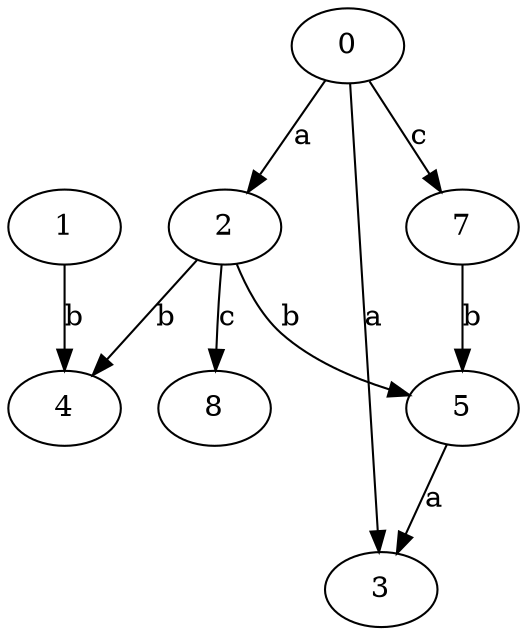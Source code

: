 strict digraph  {
0;
2;
3;
4;
5;
7;
1;
8;
0 -> 2  [label=a];
0 -> 3  [label=a];
0 -> 7  [label=c];
2 -> 4  [label=b];
2 -> 5  [label=b];
2 -> 8  [label=c];
5 -> 3  [label=a];
7 -> 5  [label=b];
1 -> 4  [label=b];
}
